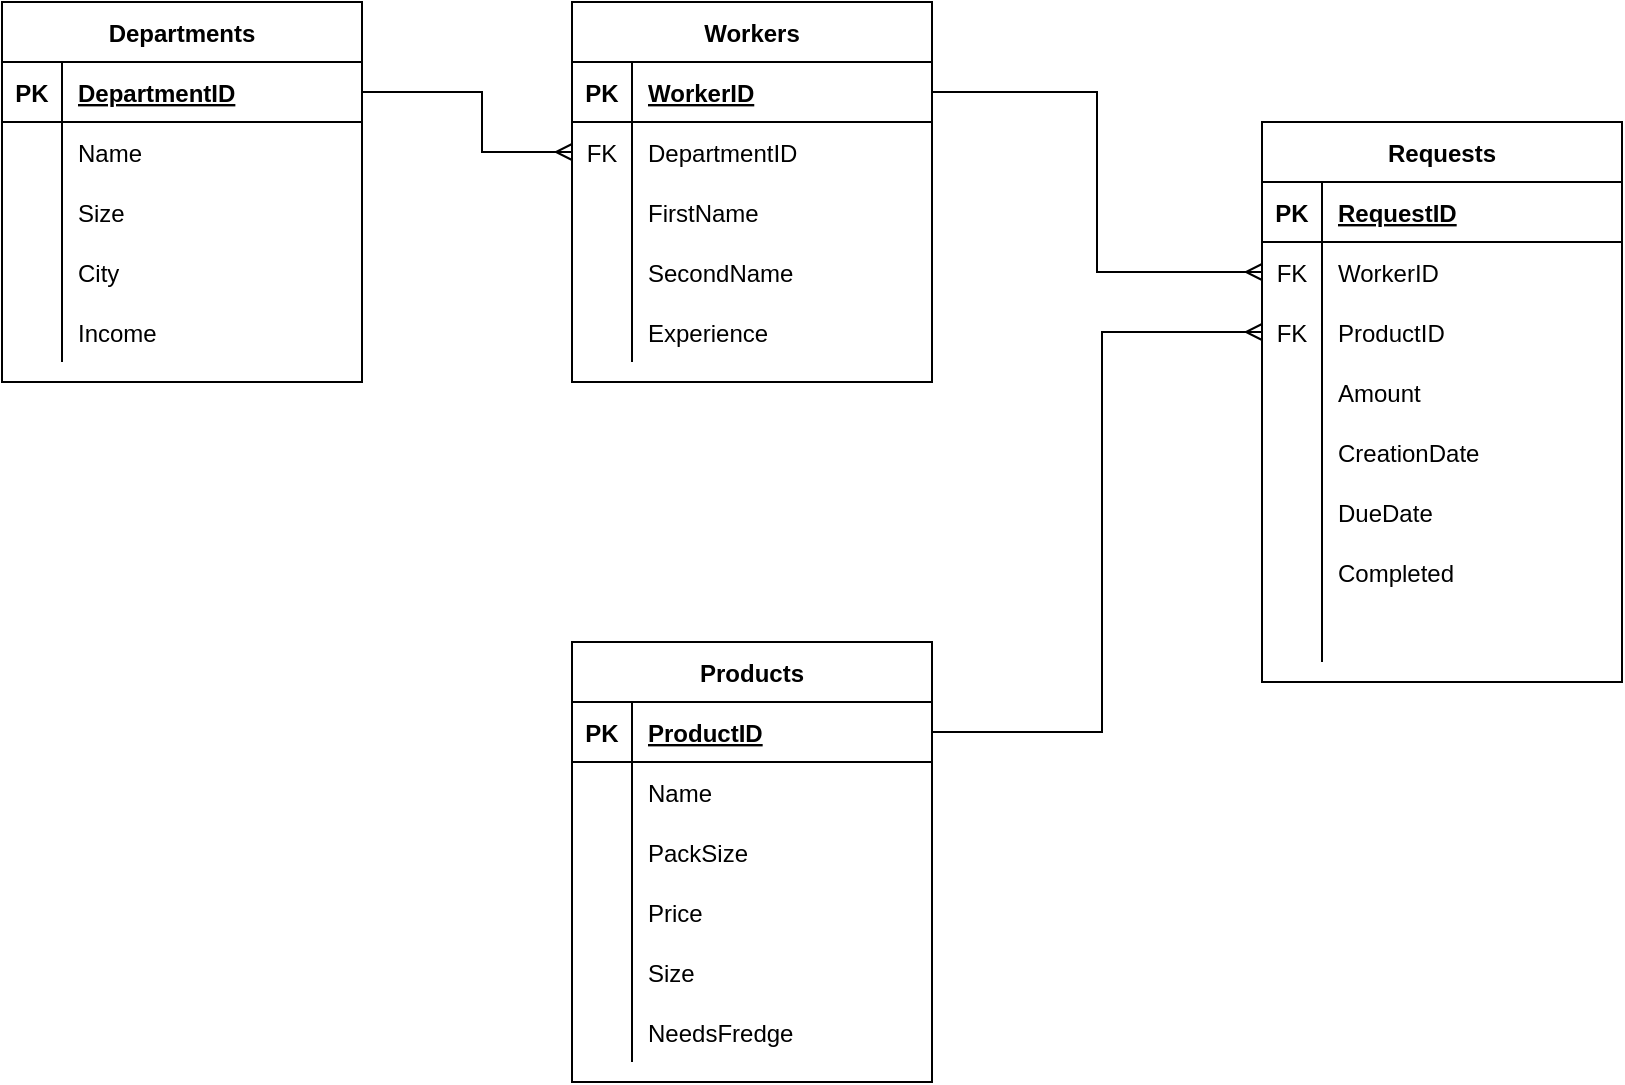 <mxfile version="13.9.9" type="device" pages="2"><diagram id="JBA9lCnYGL79cfKIFQ2S" name="Страница 1"><mxGraphModel dx="1779" dy="644" grid="1" gridSize="10" guides="1" tooltips="1" connect="1" arrows="1" fold="1" page="1" pageScale="1" pageWidth="827" pageHeight="1169" math="0" shadow="0"><root><mxCell id="0"/><mxCell id="1" parent="0"/><mxCell id="MQrUTSWhX9fQGdC_dqaY-1" value="Requests" style="shape=table;startSize=30;container=1;collapsible=1;childLayout=tableLayout;fixedRows=1;rowLines=0;fontStyle=1;align=center;resizeLast=1;" parent="1" vertex="1"><mxGeometry x="480" y="840" width="180" height="280" as="geometry"/></mxCell><mxCell id="MQrUTSWhX9fQGdC_dqaY-2" value="" style="shape=partialRectangle;collapsible=0;dropTarget=0;pointerEvents=0;fillColor=none;top=0;left=0;bottom=1;right=0;points=[[0,0.5],[1,0.5]];portConstraint=eastwest;" parent="MQrUTSWhX9fQGdC_dqaY-1" vertex="1"><mxGeometry y="30" width="180" height="30" as="geometry"/></mxCell><mxCell id="MQrUTSWhX9fQGdC_dqaY-3" value="PK" style="shape=partialRectangle;connectable=0;fillColor=none;top=0;left=0;bottom=0;right=0;fontStyle=1;overflow=hidden;" parent="MQrUTSWhX9fQGdC_dqaY-2" vertex="1"><mxGeometry width="30" height="30" as="geometry"/></mxCell><mxCell id="MQrUTSWhX9fQGdC_dqaY-4" value="RequestID" style="shape=partialRectangle;connectable=0;fillColor=none;top=0;left=0;bottom=0;right=0;align=left;spacingLeft=6;fontStyle=5;overflow=hidden;" parent="MQrUTSWhX9fQGdC_dqaY-2" vertex="1"><mxGeometry x="30" width="150" height="30" as="geometry"/></mxCell><mxCell id="MQrUTSWhX9fQGdC_dqaY-5" value="" style="shape=partialRectangle;collapsible=0;dropTarget=0;pointerEvents=0;fillColor=none;top=0;left=0;bottom=0;right=0;points=[[0,0.5],[1,0.5]];portConstraint=eastwest;" parent="MQrUTSWhX9fQGdC_dqaY-1" vertex="1"><mxGeometry y="60" width="180" height="30" as="geometry"/></mxCell><mxCell id="MQrUTSWhX9fQGdC_dqaY-6" value="FK" style="shape=partialRectangle;connectable=0;fillColor=none;top=0;left=0;bottom=0;right=0;editable=1;overflow=hidden;" parent="MQrUTSWhX9fQGdC_dqaY-5" vertex="1"><mxGeometry width="30" height="30" as="geometry"/></mxCell><mxCell id="MQrUTSWhX9fQGdC_dqaY-7" value="WorkerID" style="shape=partialRectangle;connectable=0;fillColor=none;top=0;left=0;bottom=0;right=0;align=left;spacingLeft=6;overflow=hidden;" parent="MQrUTSWhX9fQGdC_dqaY-5" vertex="1"><mxGeometry x="30" width="150" height="30" as="geometry"/></mxCell><mxCell id="MQrUTSWhX9fQGdC_dqaY-8" style="shape=partialRectangle;collapsible=0;dropTarget=0;pointerEvents=0;fillColor=none;top=0;left=0;bottom=0;right=0;points=[[0,0.5],[1,0.5]];portConstraint=eastwest;" parent="MQrUTSWhX9fQGdC_dqaY-1" vertex="1"><mxGeometry y="90" width="180" height="30" as="geometry"/></mxCell><mxCell id="MQrUTSWhX9fQGdC_dqaY-9" value="FK" style="shape=partialRectangle;connectable=0;fillColor=none;top=0;left=0;bottom=0;right=0;editable=1;overflow=hidden;" parent="MQrUTSWhX9fQGdC_dqaY-8" vertex="1"><mxGeometry width="30" height="30" as="geometry"/></mxCell><mxCell id="MQrUTSWhX9fQGdC_dqaY-10" value="ProductID" style="shape=partialRectangle;connectable=0;fillColor=none;top=0;left=0;bottom=0;right=0;align=left;spacingLeft=6;overflow=hidden;" parent="MQrUTSWhX9fQGdC_dqaY-8" vertex="1"><mxGeometry x="30" width="150" height="30" as="geometry"/></mxCell><mxCell id="MQrUTSWhX9fQGdC_dqaY-11" value="" style="shape=partialRectangle;collapsible=0;dropTarget=0;pointerEvents=0;fillColor=none;top=0;left=0;bottom=0;right=0;points=[[0,0.5],[1,0.5]];portConstraint=eastwest;" parent="MQrUTSWhX9fQGdC_dqaY-1" vertex="1"><mxGeometry y="120" width="180" height="30" as="geometry"/></mxCell><mxCell id="MQrUTSWhX9fQGdC_dqaY-12" value="" style="shape=partialRectangle;connectable=0;fillColor=none;top=0;left=0;bottom=0;right=0;editable=1;overflow=hidden;" parent="MQrUTSWhX9fQGdC_dqaY-11" vertex="1"><mxGeometry width="30" height="30" as="geometry"/></mxCell><mxCell id="MQrUTSWhX9fQGdC_dqaY-13" value="Amount" style="shape=partialRectangle;connectable=0;fillColor=none;top=0;left=0;bottom=0;right=0;align=left;spacingLeft=6;overflow=hidden;" parent="MQrUTSWhX9fQGdC_dqaY-11" vertex="1"><mxGeometry x="30" width="150" height="30" as="geometry"/></mxCell><mxCell id="MQrUTSWhX9fQGdC_dqaY-14" style="shape=partialRectangle;collapsible=0;dropTarget=0;pointerEvents=0;fillColor=none;top=0;left=0;bottom=0;right=0;points=[[0,0.5],[1,0.5]];portConstraint=eastwest;" parent="MQrUTSWhX9fQGdC_dqaY-1" vertex="1"><mxGeometry y="150" width="180" height="30" as="geometry"/></mxCell><mxCell id="MQrUTSWhX9fQGdC_dqaY-15" style="shape=partialRectangle;connectable=0;fillColor=none;top=0;left=0;bottom=0;right=0;editable=1;overflow=hidden;" parent="MQrUTSWhX9fQGdC_dqaY-14" vertex="1"><mxGeometry width="30" height="30" as="geometry"/></mxCell><mxCell id="MQrUTSWhX9fQGdC_dqaY-16" value="CreationDate" style="shape=partialRectangle;connectable=0;fillColor=none;top=0;left=0;bottom=0;right=0;align=left;spacingLeft=6;overflow=hidden;" parent="MQrUTSWhX9fQGdC_dqaY-14" vertex="1"><mxGeometry x="30" width="150" height="30" as="geometry"/></mxCell><mxCell id="MQrUTSWhX9fQGdC_dqaY-17" style="shape=partialRectangle;collapsible=0;dropTarget=0;pointerEvents=0;fillColor=none;top=0;left=0;bottom=0;right=0;points=[[0,0.5],[1,0.5]];portConstraint=eastwest;" parent="MQrUTSWhX9fQGdC_dqaY-1" vertex="1"><mxGeometry y="180" width="180" height="30" as="geometry"/></mxCell><mxCell id="MQrUTSWhX9fQGdC_dqaY-18" style="shape=partialRectangle;connectable=0;fillColor=none;top=0;left=0;bottom=0;right=0;editable=1;overflow=hidden;" parent="MQrUTSWhX9fQGdC_dqaY-17" vertex="1"><mxGeometry width="30" height="30" as="geometry"/></mxCell><mxCell id="MQrUTSWhX9fQGdC_dqaY-19" value="DueDate" style="shape=partialRectangle;connectable=0;fillColor=none;top=0;left=0;bottom=0;right=0;align=left;spacingLeft=6;overflow=hidden;" parent="MQrUTSWhX9fQGdC_dqaY-17" vertex="1"><mxGeometry x="30" width="150" height="30" as="geometry"/></mxCell><mxCell id="MQrUTSWhX9fQGdC_dqaY-20" value="" style="shape=partialRectangle;collapsible=0;dropTarget=0;pointerEvents=0;fillColor=none;top=0;left=0;bottom=0;right=0;points=[[0,0.5],[1,0.5]];portConstraint=eastwest;" parent="MQrUTSWhX9fQGdC_dqaY-1" vertex="1"><mxGeometry y="210" width="180" height="30" as="geometry"/></mxCell><mxCell id="MQrUTSWhX9fQGdC_dqaY-21" value="" style="shape=partialRectangle;connectable=0;fillColor=none;top=0;left=0;bottom=0;right=0;editable=1;overflow=hidden;" parent="MQrUTSWhX9fQGdC_dqaY-20" vertex="1"><mxGeometry width="30" height="30" as="geometry"/></mxCell><mxCell id="MQrUTSWhX9fQGdC_dqaY-22" value="Completed" style="shape=partialRectangle;connectable=0;fillColor=none;top=0;left=0;bottom=0;right=0;align=left;spacingLeft=6;overflow=hidden;" parent="MQrUTSWhX9fQGdC_dqaY-20" vertex="1"><mxGeometry x="30" width="150" height="30" as="geometry"/></mxCell><mxCell id="MQrUTSWhX9fQGdC_dqaY-23" style="shape=partialRectangle;collapsible=0;dropTarget=0;pointerEvents=0;fillColor=none;top=0;left=0;bottom=0;right=0;points=[[0,0.5],[1,0.5]];portConstraint=eastwest;" parent="MQrUTSWhX9fQGdC_dqaY-1" vertex="1"><mxGeometry y="240" width="180" height="30" as="geometry"/></mxCell><mxCell id="MQrUTSWhX9fQGdC_dqaY-24" style="shape=partialRectangle;connectable=0;fillColor=none;top=0;left=0;bottom=0;right=0;editable=1;overflow=hidden;" parent="MQrUTSWhX9fQGdC_dqaY-23" vertex="1"><mxGeometry width="30" height="30" as="geometry"/></mxCell><mxCell id="MQrUTSWhX9fQGdC_dqaY-25" value="" style="shape=partialRectangle;connectable=0;fillColor=none;top=0;left=0;bottom=0;right=0;align=left;spacingLeft=6;overflow=hidden;" parent="MQrUTSWhX9fQGdC_dqaY-23" vertex="1"><mxGeometry x="30" width="150" height="30" as="geometry"/></mxCell><mxCell id="MQrUTSWhX9fQGdC_dqaY-26" style="edgeStyle=orthogonalEdgeStyle;rounded=0;orthogonalLoop=1;jettySize=auto;html=1;exitX=1;exitY=0.5;exitDx=0;exitDy=0;endArrow=ERmany;endFill=0;entryX=0;entryY=0.5;entryDx=0;entryDy=0;" parent="1" source="MQrUTSWhX9fQGdC_dqaY-28" target="MQrUTSWhX9fQGdC_dqaY-5" edge="1"><mxGeometry relative="1" as="geometry"><mxPoint x="390" y="760" as="targetPoint"/></mxGeometry></mxCell><mxCell id="MQrUTSWhX9fQGdC_dqaY-27" value="Workers" style="shape=table;startSize=30;container=1;collapsible=1;childLayout=tableLayout;fixedRows=1;rowLines=0;fontStyle=1;align=center;resizeLast=1;" parent="1" vertex="1"><mxGeometry x="135" y="780" width="180" height="190" as="geometry"/></mxCell><mxCell id="MQrUTSWhX9fQGdC_dqaY-28" value="" style="shape=partialRectangle;collapsible=0;dropTarget=0;pointerEvents=0;fillColor=none;top=0;left=0;bottom=1;right=0;points=[[0,0.5],[1,0.5]];portConstraint=eastwest;" parent="MQrUTSWhX9fQGdC_dqaY-27" vertex="1"><mxGeometry y="30" width="180" height="30" as="geometry"/></mxCell><mxCell id="MQrUTSWhX9fQGdC_dqaY-29" value="PK" style="shape=partialRectangle;connectable=0;fillColor=none;top=0;left=0;bottom=0;right=0;fontStyle=1;overflow=hidden;" parent="MQrUTSWhX9fQGdC_dqaY-28" vertex="1"><mxGeometry width="30" height="30" as="geometry"/></mxCell><mxCell id="MQrUTSWhX9fQGdC_dqaY-30" value="WorkerID" style="shape=partialRectangle;connectable=0;fillColor=none;top=0;left=0;bottom=0;right=0;align=left;spacingLeft=6;fontStyle=5;overflow=hidden;" parent="MQrUTSWhX9fQGdC_dqaY-28" vertex="1"><mxGeometry x="30" width="150" height="30" as="geometry"/></mxCell><mxCell id="MQrUTSWhX9fQGdC_dqaY-31" value="" style="shape=partialRectangle;collapsible=0;dropTarget=0;pointerEvents=0;fillColor=none;top=0;left=0;bottom=0;right=0;points=[[0,0.5],[1,0.5]];portConstraint=eastwest;" parent="MQrUTSWhX9fQGdC_dqaY-27" vertex="1"><mxGeometry y="60" width="180" height="30" as="geometry"/></mxCell><mxCell id="MQrUTSWhX9fQGdC_dqaY-32" value="FK" style="shape=partialRectangle;connectable=0;fillColor=none;top=0;left=0;bottom=0;right=0;editable=1;overflow=hidden;" parent="MQrUTSWhX9fQGdC_dqaY-31" vertex="1"><mxGeometry width="30" height="30" as="geometry"/></mxCell><mxCell id="MQrUTSWhX9fQGdC_dqaY-33" value="DepartmentID" style="shape=partialRectangle;connectable=0;fillColor=none;top=0;left=0;bottom=0;right=0;align=left;spacingLeft=6;overflow=hidden;" parent="MQrUTSWhX9fQGdC_dqaY-31" vertex="1"><mxGeometry x="30" width="150" height="30" as="geometry"/></mxCell><mxCell id="MQrUTSWhX9fQGdC_dqaY-34" value="" style="shape=partialRectangle;collapsible=0;dropTarget=0;pointerEvents=0;fillColor=none;top=0;left=0;bottom=0;right=0;points=[[0,0.5],[1,0.5]];portConstraint=eastwest;" parent="MQrUTSWhX9fQGdC_dqaY-27" vertex="1"><mxGeometry y="90" width="180" height="30" as="geometry"/></mxCell><mxCell id="MQrUTSWhX9fQGdC_dqaY-35" value="" style="shape=partialRectangle;connectable=0;fillColor=none;top=0;left=0;bottom=0;right=0;editable=1;overflow=hidden;" parent="MQrUTSWhX9fQGdC_dqaY-34" vertex="1"><mxGeometry width="30" height="30" as="geometry"/></mxCell><mxCell id="MQrUTSWhX9fQGdC_dqaY-36" value="FirstName" style="shape=partialRectangle;connectable=0;fillColor=none;top=0;left=0;bottom=0;right=0;align=left;spacingLeft=6;overflow=hidden;" parent="MQrUTSWhX9fQGdC_dqaY-34" vertex="1"><mxGeometry x="30" width="150" height="30" as="geometry"/></mxCell><mxCell id="MQrUTSWhX9fQGdC_dqaY-37" style="shape=partialRectangle;collapsible=0;dropTarget=0;pointerEvents=0;fillColor=none;top=0;left=0;bottom=0;right=0;points=[[0,0.5],[1,0.5]];portConstraint=eastwest;" parent="MQrUTSWhX9fQGdC_dqaY-27" vertex="1"><mxGeometry y="120" width="180" height="30" as="geometry"/></mxCell><mxCell id="MQrUTSWhX9fQGdC_dqaY-38" style="shape=partialRectangle;connectable=0;fillColor=none;top=0;left=0;bottom=0;right=0;editable=1;overflow=hidden;" parent="MQrUTSWhX9fQGdC_dqaY-37" vertex="1"><mxGeometry width="30" height="30" as="geometry"/></mxCell><mxCell id="MQrUTSWhX9fQGdC_dqaY-39" value="SecondName" style="shape=partialRectangle;connectable=0;fillColor=none;top=0;left=0;bottom=0;right=0;align=left;spacingLeft=6;overflow=hidden;" parent="MQrUTSWhX9fQGdC_dqaY-37" vertex="1"><mxGeometry x="30" width="150" height="30" as="geometry"/></mxCell><mxCell id="MQrUTSWhX9fQGdC_dqaY-43" style="shape=partialRectangle;collapsible=0;dropTarget=0;pointerEvents=0;fillColor=none;top=0;left=0;bottom=0;right=0;points=[[0,0.5],[1,0.5]];portConstraint=eastwest;" parent="MQrUTSWhX9fQGdC_dqaY-27" vertex="1"><mxGeometry y="150" width="180" height="30" as="geometry"/></mxCell><mxCell id="MQrUTSWhX9fQGdC_dqaY-44" style="shape=partialRectangle;connectable=0;fillColor=none;top=0;left=0;bottom=0;right=0;editable=1;overflow=hidden;" parent="MQrUTSWhX9fQGdC_dqaY-43" vertex="1"><mxGeometry width="30" height="30" as="geometry"/></mxCell><mxCell id="MQrUTSWhX9fQGdC_dqaY-45" value="Experience" style="shape=partialRectangle;connectable=0;fillColor=none;top=0;left=0;bottom=0;right=0;align=left;spacingLeft=6;overflow=hidden;" parent="MQrUTSWhX9fQGdC_dqaY-43" vertex="1"><mxGeometry x="30" width="150" height="30" as="geometry"/></mxCell><mxCell id="MQrUTSWhX9fQGdC_dqaY-46" style="edgeStyle=orthogonalEdgeStyle;rounded=0;orthogonalLoop=1;jettySize=auto;html=1;exitX=1;exitY=0.5;exitDx=0;exitDy=0;endArrow=ERmany;endFill=0;entryX=0;entryY=0.5;entryDx=0;entryDy=0;" parent="1" source="MQrUTSWhX9fQGdC_dqaY-48" target="MQrUTSWhX9fQGdC_dqaY-8" edge="1"><mxGeometry relative="1" as="geometry"><mxPoint x="570" y="970" as="targetPoint"/><mxPoint x="340" y="1045" as="sourcePoint"/><Array as="points"><mxPoint x="400" y="1145"/><mxPoint x="400" y="945"/></Array></mxGeometry></mxCell><mxCell id="MQrUTSWhX9fQGdC_dqaY-47" value="Products" style="shape=table;startSize=30;container=1;collapsible=1;childLayout=tableLayout;fixedRows=1;rowLines=0;fontStyle=1;align=center;resizeLast=1;" parent="1" vertex="1"><mxGeometry x="135" y="1100" width="180" height="220" as="geometry"/></mxCell><mxCell id="MQrUTSWhX9fQGdC_dqaY-48" value="" style="shape=partialRectangle;collapsible=0;dropTarget=0;pointerEvents=0;fillColor=none;top=0;left=0;bottom=1;right=0;points=[[0,0.5],[1,0.5]];portConstraint=eastwest;" parent="MQrUTSWhX9fQGdC_dqaY-47" vertex="1"><mxGeometry y="30" width="180" height="30" as="geometry"/></mxCell><mxCell id="MQrUTSWhX9fQGdC_dqaY-49" value="PK" style="shape=partialRectangle;connectable=0;fillColor=none;top=0;left=0;bottom=0;right=0;fontStyle=1;overflow=hidden;" parent="MQrUTSWhX9fQGdC_dqaY-48" vertex="1"><mxGeometry width="30" height="30" as="geometry"/></mxCell><mxCell id="MQrUTSWhX9fQGdC_dqaY-50" value="ProductID" style="shape=partialRectangle;connectable=0;fillColor=none;top=0;left=0;bottom=0;right=0;align=left;spacingLeft=6;fontStyle=5;overflow=hidden;" parent="MQrUTSWhX9fQGdC_dqaY-48" vertex="1"><mxGeometry x="30" width="150" height="30" as="geometry"/></mxCell><mxCell id="MQrUTSWhX9fQGdC_dqaY-51" style="shape=partialRectangle;collapsible=0;dropTarget=0;pointerEvents=0;fillColor=none;top=0;left=0;bottom=0;right=0;points=[[0,0.5],[1,0.5]];portConstraint=eastwest;" parent="MQrUTSWhX9fQGdC_dqaY-47" vertex="1"><mxGeometry y="60" width="180" height="30" as="geometry"/></mxCell><mxCell id="MQrUTSWhX9fQGdC_dqaY-52" value="" style="shape=partialRectangle;connectable=0;fillColor=none;top=0;left=0;bottom=0;right=0;editable=1;overflow=hidden;" parent="MQrUTSWhX9fQGdC_dqaY-51" vertex="1"><mxGeometry width="30" height="30" as="geometry"/></mxCell><mxCell id="MQrUTSWhX9fQGdC_dqaY-53" value="Name" style="shape=partialRectangle;connectable=0;fillColor=none;top=0;left=0;bottom=0;right=0;align=left;spacingLeft=6;overflow=hidden;" parent="MQrUTSWhX9fQGdC_dqaY-51" vertex="1"><mxGeometry x="30" width="150" height="30" as="geometry"/></mxCell><mxCell id="MQrUTSWhX9fQGdC_dqaY-54" value="" style="shape=partialRectangle;collapsible=0;dropTarget=0;pointerEvents=0;fillColor=none;top=0;left=0;bottom=0;right=0;points=[[0,0.5],[1,0.5]];portConstraint=eastwest;" parent="MQrUTSWhX9fQGdC_dqaY-47" vertex="1"><mxGeometry y="90" width="180" height="30" as="geometry"/></mxCell><mxCell id="MQrUTSWhX9fQGdC_dqaY-55" value="" style="shape=partialRectangle;connectable=0;fillColor=none;top=0;left=0;bottom=0;right=0;editable=1;overflow=hidden;" parent="MQrUTSWhX9fQGdC_dqaY-54" vertex="1"><mxGeometry width="30" height="30" as="geometry"/></mxCell><mxCell id="MQrUTSWhX9fQGdC_dqaY-56" value="PackSize" style="shape=partialRectangle;connectable=0;fillColor=none;top=0;left=0;bottom=0;right=0;align=left;spacingLeft=6;overflow=hidden;" parent="MQrUTSWhX9fQGdC_dqaY-54" vertex="1"><mxGeometry x="30" width="150" height="30" as="geometry"/></mxCell><mxCell id="MQrUTSWhX9fQGdC_dqaY-57" value="" style="shape=partialRectangle;collapsible=0;dropTarget=0;pointerEvents=0;fillColor=none;top=0;left=0;bottom=0;right=0;points=[[0,0.5],[1,0.5]];portConstraint=eastwest;" parent="MQrUTSWhX9fQGdC_dqaY-47" vertex="1"><mxGeometry y="120" width="180" height="30" as="geometry"/></mxCell><mxCell id="MQrUTSWhX9fQGdC_dqaY-58" value="" style="shape=partialRectangle;connectable=0;fillColor=none;top=0;left=0;bottom=0;right=0;editable=1;overflow=hidden;" parent="MQrUTSWhX9fQGdC_dqaY-57" vertex="1"><mxGeometry width="30" height="30" as="geometry"/></mxCell><mxCell id="MQrUTSWhX9fQGdC_dqaY-59" value="Price" style="shape=partialRectangle;connectable=0;fillColor=none;top=0;left=0;bottom=0;right=0;align=left;spacingLeft=6;overflow=hidden;" parent="MQrUTSWhX9fQGdC_dqaY-57" vertex="1"><mxGeometry x="30" width="150" height="30" as="geometry"/></mxCell><mxCell id="MQrUTSWhX9fQGdC_dqaY-60" value="" style="shape=partialRectangle;collapsible=0;dropTarget=0;pointerEvents=0;fillColor=none;top=0;left=0;bottom=0;right=0;points=[[0,0.5],[1,0.5]];portConstraint=eastwest;" parent="MQrUTSWhX9fQGdC_dqaY-47" vertex="1"><mxGeometry y="150" width="180" height="30" as="geometry"/></mxCell><mxCell id="MQrUTSWhX9fQGdC_dqaY-61" value="" style="shape=partialRectangle;connectable=0;fillColor=none;top=0;left=0;bottom=0;right=0;editable=1;overflow=hidden;" parent="MQrUTSWhX9fQGdC_dqaY-60" vertex="1"><mxGeometry width="30" height="30" as="geometry"/></mxCell><mxCell id="MQrUTSWhX9fQGdC_dqaY-62" value="Size" style="shape=partialRectangle;connectable=0;fillColor=none;top=0;left=0;bottom=0;right=0;align=left;spacingLeft=6;overflow=hidden;" parent="MQrUTSWhX9fQGdC_dqaY-60" vertex="1"><mxGeometry x="30" width="150" height="30" as="geometry"/></mxCell><mxCell id="MQrUTSWhX9fQGdC_dqaY-63" value="" style="shape=partialRectangle;collapsible=0;dropTarget=0;pointerEvents=0;fillColor=none;top=0;left=0;bottom=0;right=0;points=[[0,0.5],[1,0.5]];portConstraint=eastwest;" parent="MQrUTSWhX9fQGdC_dqaY-47" vertex="1"><mxGeometry y="180" width="180" height="30" as="geometry"/></mxCell><mxCell id="MQrUTSWhX9fQGdC_dqaY-64" value="" style="shape=partialRectangle;connectable=0;fillColor=none;top=0;left=0;bottom=0;right=0;editable=1;overflow=hidden;" parent="MQrUTSWhX9fQGdC_dqaY-63" vertex="1"><mxGeometry width="30" height="30" as="geometry"/></mxCell><mxCell id="MQrUTSWhX9fQGdC_dqaY-65" value="NeedsFredge" style="shape=partialRectangle;connectable=0;fillColor=none;top=0;left=0;bottom=0;right=0;align=left;spacingLeft=6;overflow=hidden;" parent="MQrUTSWhX9fQGdC_dqaY-63" vertex="1"><mxGeometry x="30" width="150" height="30" as="geometry"/></mxCell><mxCell id="MQrUTSWhX9fQGdC_dqaY-66" value="Departments" style="shape=table;startSize=30;container=1;collapsible=1;childLayout=tableLayout;fixedRows=1;rowLines=0;fontStyle=1;align=center;resizeLast=1;" parent="1" vertex="1"><mxGeometry x="-150" y="780" width="180" height="190" as="geometry"/></mxCell><mxCell id="MQrUTSWhX9fQGdC_dqaY-67" value="" style="shape=partialRectangle;collapsible=0;dropTarget=0;pointerEvents=0;fillColor=none;top=0;left=0;bottom=1;right=0;points=[[0,0.5],[1,0.5]];portConstraint=eastwest;" parent="MQrUTSWhX9fQGdC_dqaY-66" vertex="1"><mxGeometry y="30" width="180" height="30" as="geometry"/></mxCell><mxCell id="MQrUTSWhX9fQGdC_dqaY-68" value="PK" style="shape=partialRectangle;connectable=0;fillColor=none;top=0;left=0;bottom=0;right=0;fontStyle=1;overflow=hidden;" parent="MQrUTSWhX9fQGdC_dqaY-67" vertex="1"><mxGeometry width="30" height="30" as="geometry"/></mxCell><mxCell id="MQrUTSWhX9fQGdC_dqaY-69" value="DepartmentID" style="shape=partialRectangle;connectable=0;fillColor=none;top=0;left=0;bottom=0;right=0;align=left;spacingLeft=6;fontStyle=5;overflow=hidden;" parent="MQrUTSWhX9fQGdC_dqaY-67" vertex="1"><mxGeometry x="30" width="150" height="30" as="geometry"/></mxCell><mxCell id="MQrUTSWhX9fQGdC_dqaY-70" value="" style="shape=partialRectangle;collapsible=0;dropTarget=0;pointerEvents=0;fillColor=none;top=0;left=0;bottom=0;right=0;points=[[0,0.5],[1,0.5]];portConstraint=eastwest;" parent="MQrUTSWhX9fQGdC_dqaY-66" vertex="1"><mxGeometry y="60" width="180" height="30" as="geometry"/></mxCell><mxCell id="MQrUTSWhX9fQGdC_dqaY-71" value="" style="shape=partialRectangle;connectable=0;fillColor=none;top=0;left=0;bottom=0;right=0;editable=1;overflow=hidden;" parent="MQrUTSWhX9fQGdC_dqaY-70" vertex="1"><mxGeometry width="30" height="30" as="geometry"/></mxCell><mxCell id="MQrUTSWhX9fQGdC_dqaY-72" value="Name" style="shape=partialRectangle;connectable=0;fillColor=none;top=0;left=0;bottom=0;right=0;align=left;spacingLeft=6;overflow=hidden;" parent="MQrUTSWhX9fQGdC_dqaY-70" vertex="1"><mxGeometry x="30" width="150" height="30" as="geometry"/></mxCell><mxCell id="MQrUTSWhX9fQGdC_dqaY-73" value="" style="shape=partialRectangle;collapsible=0;dropTarget=0;pointerEvents=0;fillColor=none;top=0;left=0;bottom=0;right=0;points=[[0,0.5],[1,0.5]];portConstraint=eastwest;" parent="MQrUTSWhX9fQGdC_dqaY-66" vertex="1"><mxGeometry y="90" width="180" height="30" as="geometry"/></mxCell><mxCell id="MQrUTSWhX9fQGdC_dqaY-74" value="" style="shape=partialRectangle;connectable=0;fillColor=none;top=0;left=0;bottom=0;right=0;editable=1;overflow=hidden;" parent="MQrUTSWhX9fQGdC_dqaY-73" vertex="1"><mxGeometry width="30" height="30" as="geometry"/></mxCell><mxCell id="MQrUTSWhX9fQGdC_dqaY-75" value="Size" style="shape=partialRectangle;connectable=0;fillColor=none;top=0;left=0;bottom=0;right=0;align=left;spacingLeft=6;overflow=hidden;" parent="MQrUTSWhX9fQGdC_dqaY-73" vertex="1"><mxGeometry x="30" width="150" height="30" as="geometry"/></mxCell><mxCell id="MQrUTSWhX9fQGdC_dqaY-76" style="shape=partialRectangle;collapsible=0;dropTarget=0;pointerEvents=0;fillColor=none;top=0;left=0;bottom=0;right=0;points=[[0,0.5],[1,0.5]];portConstraint=eastwest;" parent="MQrUTSWhX9fQGdC_dqaY-66" vertex="1"><mxGeometry y="120" width="180" height="30" as="geometry"/></mxCell><mxCell id="MQrUTSWhX9fQGdC_dqaY-77" style="shape=partialRectangle;connectable=0;fillColor=none;top=0;left=0;bottom=0;right=0;editable=1;overflow=hidden;" parent="MQrUTSWhX9fQGdC_dqaY-76" vertex="1"><mxGeometry width="30" height="30" as="geometry"/></mxCell><mxCell id="MQrUTSWhX9fQGdC_dqaY-78" value="City" style="shape=partialRectangle;connectable=0;fillColor=none;top=0;left=0;bottom=0;right=0;align=left;spacingLeft=6;overflow=hidden;" parent="MQrUTSWhX9fQGdC_dqaY-76" vertex="1"><mxGeometry x="30" width="150" height="30" as="geometry"/></mxCell><mxCell id="MQrUTSWhX9fQGdC_dqaY-79" value="" style="shape=partialRectangle;collapsible=0;dropTarget=0;pointerEvents=0;fillColor=none;top=0;left=0;bottom=0;right=0;points=[[0,0.5],[1,0.5]];portConstraint=eastwest;" parent="MQrUTSWhX9fQGdC_dqaY-66" vertex="1"><mxGeometry y="150" width="180" height="30" as="geometry"/></mxCell><mxCell id="MQrUTSWhX9fQGdC_dqaY-80" value="" style="shape=partialRectangle;connectable=0;fillColor=none;top=0;left=0;bottom=0;right=0;editable=1;overflow=hidden;" parent="MQrUTSWhX9fQGdC_dqaY-79" vertex="1"><mxGeometry width="30" height="30" as="geometry"/></mxCell><mxCell id="MQrUTSWhX9fQGdC_dqaY-81" value="Income" style="shape=partialRectangle;connectable=0;fillColor=none;top=0;left=0;bottom=0;right=0;align=left;spacingLeft=6;overflow=hidden;" parent="MQrUTSWhX9fQGdC_dqaY-79" vertex="1"><mxGeometry x="30" width="150" height="30" as="geometry"/></mxCell><mxCell id="MQrUTSWhX9fQGdC_dqaY-85" style="edgeStyle=orthogonalEdgeStyle;rounded=0;orthogonalLoop=1;jettySize=auto;html=1;exitX=1;exitY=0.5;exitDx=0;exitDy=0;endArrow=ERmany;endFill=0;entryX=0;entryY=0.5;entryDx=0;entryDy=0;" parent="1" source="MQrUTSWhX9fQGdC_dqaY-67" target="MQrUTSWhX9fQGdC_dqaY-31" edge="1"><mxGeometry relative="1" as="geometry"><mxPoint x="315" y="970" as="targetPoint"/><mxPoint x="25" y="1115" as="sourcePoint"/><Array as="points"><mxPoint x="90" y="825"/><mxPoint x="90" y="855"/></Array></mxGeometry></mxCell></root></mxGraphModel></diagram><diagram id="_WlOd75h7R3ADTDau8TM" name="Страница 2"><mxGraphModel dx="1947" dy="1927" grid="1" gridSize="10" guides="1" tooltips="1" connect="1" arrows="1" fold="1" page="1" pageScale="1" pageWidth="827" pageHeight="1169" math="0" shadow="0"><root><mxCell id="t2hOWC-bfq2sj2ZOZXH2-0"/><mxCell id="t2hOWC-bfq2sj2ZOZXH2-1" parent="t2hOWC-bfq2sj2ZOZXH2-0"/><mxCell id="t2hOWC-bfq2sj2ZOZXH2-2" value="Workers" style="whiteSpace=wrap;html=1;align=center;" vertex="1" parent="t2hOWC-bfq2sj2ZOZXH2-1"><mxGeometry x="380" y="470" width="100" height="40" as="geometry"/></mxCell><mxCell id="t2hOWC-bfq2sj2ZOZXH2-3" value="WorkerID" style="ellipse;whiteSpace=wrap;html=1;align=center;" vertex="1" parent="t2hOWC-bfq2sj2ZOZXH2-1"><mxGeometry x="270" y="540" width="100" height="40" as="geometry"/></mxCell><mxCell id="t2hOWC-bfq2sj2ZOZXH2-5" value="DepartmentID" style="ellipse;whiteSpace=wrap;html=1;align=center;" vertex="1" parent="t2hOWC-bfq2sj2ZOZXH2-1"><mxGeometry x="270" y="590" width="100" height="40" as="geometry"/></mxCell><mxCell id="t2hOWC-bfq2sj2ZOZXH2-6" value="FirstName" style="ellipse;whiteSpace=wrap;html=1;align=center;" vertex="1" parent="t2hOWC-bfq2sj2ZOZXH2-1"><mxGeometry x="270" y="640" width="100" height="40" as="geometry"/></mxCell><mxCell id="t2hOWC-bfq2sj2ZOZXH2-7" value="SecondName" style="ellipse;whiteSpace=wrap;html=1;align=center;" vertex="1" parent="t2hOWC-bfq2sj2ZOZXH2-1"><mxGeometry x="270" y="690" width="100" height="40" as="geometry"/></mxCell><mxCell id="t2hOWC-bfq2sj2ZOZXH2-8" value="Products" style="whiteSpace=wrap;html=1;align=center;" vertex="1" parent="t2hOWC-bfq2sj2ZOZXH2-1"><mxGeometry x="580" y="470" width="100" height="40" as="geometry"/></mxCell><mxCell id="t2hOWC-bfq2sj2ZOZXH2-9" value="Name" style="ellipse;whiteSpace=wrap;html=1;align=center;" vertex="1" parent="t2hOWC-bfq2sj2ZOZXH2-1"><mxGeometry x="650" y="590" width="100" height="40" as="geometry"/></mxCell><mxCell id="t2hOWC-bfq2sj2ZOZXH2-10" value="PackSize" style="ellipse;whiteSpace=wrap;html=1;align=center;" vertex="1" parent="t2hOWC-bfq2sj2ZOZXH2-1"><mxGeometry x="650" y="640" width="100" height="40" as="geometry"/></mxCell><mxCell id="t2hOWC-bfq2sj2ZOZXH2-11" value="Price" style="ellipse;whiteSpace=wrap;html=1;align=center;" vertex="1" parent="t2hOWC-bfq2sj2ZOZXH2-1"><mxGeometry x="650" y="690" width="100" height="40" as="geometry"/></mxCell><mxCell id="t2hOWC-bfq2sj2ZOZXH2-12" value="Size" style="ellipse;whiteSpace=wrap;html=1;align=center;" vertex="1" parent="t2hOWC-bfq2sj2ZOZXH2-1"><mxGeometry x="650" y="740" width="100" height="40" as="geometry"/></mxCell><mxCell id="t2hOWC-bfq2sj2ZOZXH2-13" value="PK" style="text;html=1;align=center;verticalAlign=middle;resizable=0;points=[];autosize=1;" vertex="1" parent="t2hOWC-bfq2sj2ZOZXH2-1"><mxGeometry x="750" y="550" width="30" height="20" as="geometry"/></mxCell><mxCell id="t2hOWC-bfq2sj2ZOZXH2-14" value="" style="endArrow=none;html=1;rounded=0;exitX=0.5;exitY=1;exitDx=0;exitDy=0;" edge="1" parent="t2hOWC-bfq2sj2ZOZXH2-1" source="t2hOWC-bfq2sj2ZOZXH2-8"><mxGeometry relative="1" as="geometry"><mxPoint x="330" y="890" as="sourcePoint"/><mxPoint x="630" y="820" as="targetPoint"/></mxGeometry></mxCell><mxCell id="t2hOWC-bfq2sj2ZOZXH2-15" value="" style="endArrow=none;html=1;rounded=0;exitX=0;exitY=0.5;exitDx=0;exitDy=0;" edge="1" parent="t2hOWC-bfq2sj2ZOZXH2-1" source="t2hOWC-bfq2sj2ZOZXH2-9"><mxGeometry relative="1" as="geometry"><mxPoint x="330" y="940" as="sourcePoint"/><mxPoint x="630" y="610" as="targetPoint"/></mxGeometry></mxCell><mxCell id="t2hOWC-bfq2sj2ZOZXH2-16" value="" style="endArrow=none;html=1;rounded=0;exitX=0;exitY=0.5;exitDx=0;exitDy=0;" edge="1" parent="t2hOWC-bfq2sj2ZOZXH2-1" source="t2hOWC-bfq2sj2ZOZXH2-10"><mxGeometry relative="1" as="geometry"><mxPoint x="340" y="950" as="sourcePoint"/><mxPoint x="630" y="660" as="targetPoint"/></mxGeometry></mxCell><mxCell id="t2hOWC-bfq2sj2ZOZXH2-17" value="" style="endArrow=none;html=1;rounded=0;exitX=0;exitY=0.5;exitDx=0;exitDy=0;" edge="1" parent="t2hOWC-bfq2sj2ZOZXH2-1" source="t2hOWC-bfq2sj2ZOZXH2-11"><mxGeometry relative="1" as="geometry"><mxPoint x="660" y="670" as="sourcePoint"/><mxPoint x="630" y="710" as="targetPoint"/></mxGeometry></mxCell><mxCell id="t2hOWC-bfq2sj2ZOZXH2-18" value="" style="endArrow=none;html=1;rounded=0;exitX=0;exitY=0.5;exitDx=0;exitDy=0;" edge="1" parent="t2hOWC-bfq2sj2ZOZXH2-1"><mxGeometry relative="1" as="geometry"><mxPoint x="650" y="759.76" as="sourcePoint"/><mxPoint x="630" y="760" as="targetPoint"/></mxGeometry></mxCell><mxCell id="t2hOWC-bfq2sj2ZOZXH2-19" value="" style="endArrow=none;html=1;rounded=0;exitX=0.5;exitY=1;exitDx=0;exitDy=0;" edge="1" parent="t2hOWC-bfq2sj2ZOZXH2-1"><mxGeometry relative="1" as="geometry"><mxPoint x="429.41" y="510" as="sourcePoint"/><mxPoint x="429.41" y="830" as="targetPoint"/></mxGeometry></mxCell><mxCell id="t2hOWC-bfq2sj2ZOZXH2-20" value="" style="endArrow=none;html=1;rounded=0;" edge="1" parent="t2hOWC-bfq2sj2ZOZXH2-1"><mxGeometry relative="1" as="geometry"><mxPoint x="370" y="610" as="sourcePoint"/><mxPoint x="430" y="610" as="targetPoint"/></mxGeometry></mxCell><mxCell id="t2hOWC-bfq2sj2ZOZXH2-21" value="" style="endArrow=none;html=1;rounded=0;exitX=1;exitY=0.5;exitDx=0;exitDy=0;" edge="1" parent="t2hOWC-bfq2sj2ZOZXH2-1" source="t2hOWC-bfq2sj2ZOZXH2-6"><mxGeometry relative="1" as="geometry"><mxPoint x="350" y="660" as="sourcePoint"/><mxPoint x="430" y="660" as="targetPoint"/></mxGeometry></mxCell><mxCell id="t2hOWC-bfq2sj2ZOZXH2-22" value="" style="endArrow=none;html=1;rounded=0;" edge="1" parent="t2hOWC-bfq2sj2ZOZXH2-1"><mxGeometry relative="1" as="geometry"><mxPoint x="370" y="710" as="sourcePoint"/><mxPoint x="430" y="710" as="targetPoint"/></mxGeometry></mxCell><mxCell id="t2hOWC-bfq2sj2ZOZXH2-23" value="" style="endArrow=none;html=1;rounded=0;" edge="1" parent="t2hOWC-bfq2sj2ZOZXH2-1"><mxGeometry relative="1" as="geometry"><mxPoint x="370" y="560" as="sourcePoint"/><mxPoint x="430" y="560" as="targetPoint"/></mxGeometry></mxCell><mxCell id="t2hOWC-bfq2sj2ZOZXH2-24" value="Orders" style="whiteSpace=wrap;html=1;align=center;" vertex="1" parent="t2hOWC-bfq2sj2ZOZXH2-1"><mxGeometry x="480" y="350" width="100" height="40" as="geometry"/></mxCell><mxCell id="t2hOWC-bfq2sj2ZOZXH2-25" value="ProductID" style="ellipse;whiteSpace=wrap;html=1;align=center;" vertex="1" parent="t2hOWC-bfq2sj2ZOZXH2-1"><mxGeometry x="545.5" y="90" width="100" height="40" as="geometry"/></mxCell><mxCell id="t2hOWC-bfq2sj2ZOZXH2-26" value="Amount" style="ellipse;whiteSpace=wrap;html=1;align=center;" vertex="1" parent="t2hOWC-bfq2sj2ZOZXH2-1"><mxGeometry x="545.5" y="140" width="100" height="40" as="geometry"/></mxCell><mxCell id="t2hOWC-bfq2sj2ZOZXH2-27" value="" style="endArrow=none;html=1;rounded=0;entryX=0.5;entryY=0;entryDx=0;entryDy=0;" edge="1" parent="t2hOWC-bfq2sj2ZOZXH2-1"><mxGeometry relative="1" as="geometry"><mxPoint x="525" y="10" as="sourcePoint"/><mxPoint x="525" y="350" as="targetPoint"/></mxGeometry></mxCell><mxCell id="t2hOWC-bfq2sj2ZOZXH2-28" value="" style="endArrow=none;html=1;rounded=0;exitX=0;exitY=0.5;exitDx=0;exitDy=0;" edge="1" parent="t2hOWC-bfq2sj2ZOZXH2-1"><mxGeometry relative="1" as="geometry"><mxPoint x="545.5" y="60" as="sourcePoint"/><mxPoint x="525.5" y="60" as="targetPoint"/></mxGeometry></mxCell><mxCell id="t2hOWC-bfq2sj2ZOZXH2-29" value="" style="endArrow=none;html=1;rounded=0;exitX=0;exitY=0.5;exitDx=0;exitDy=0;" edge="1" parent="t2hOWC-bfq2sj2ZOZXH2-1"><mxGeometry relative="1" as="geometry"><mxPoint x="545.5" y="110" as="sourcePoint"/><mxPoint x="525.5" y="110" as="targetPoint"/></mxGeometry></mxCell><mxCell id="t2hOWC-bfq2sj2ZOZXH2-30" value="" style="endArrow=none;html=1;rounded=0;exitX=0;exitY=0.5;exitDx=0;exitDy=0;" edge="1" parent="t2hOWC-bfq2sj2ZOZXH2-1"><mxGeometry relative="1" as="geometry"><mxPoint x="545.5" y="159.76" as="sourcePoint"/><mxPoint x="525.5" y="160" as="targetPoint"/></mxGeometry></mxCell><mxCell id="t2hOWC-bfq2sj2ZOZXH2-31" value="" style="endArrow=none;html=1;rounded=0;" edge="1" parent="t2hOWC-bfq2sj2ZOZXH2-1"><mxGeometry relative="1" as="geometry"><mxPoint x="545.5" y="10" as="sourcePoint"/><mxPoint x="525.5" y="10" as="targetPoint"/></mxGeometry></mxCell><mxCell id="t2hOWC-bfq2sj2ZOZXH2-32" value="OrderID" style="ellipse;whiteSpace=wrap;html=1;align=center;" vertex="1" parent="t2hOWC-bfq2sj2ZOZXH2-1"><mxGeometry x="545.5" y="-10" width="100" height="40" as="geometry"/></mxCell><mxCell id="t2hOWC-bfq2sj2ZOZXH2-33" value="PK" style="text;html=1;align=center;verticalAlign=middle;resizable=0;points=[];autosize=1;" vertex="1" parent="t2hOWC-bfq2sj2ZOZXH2-1"><mxGeometry x="655.5" width="30" height="20" as="geometry"/></mxCell><mxCell id="t2hOWC-bfq2sj2ZOZXH2-34" value="WorkerID" style="ellipse;whiteSpace=wrap;html=1;align=center;" vertex="1" parent="t2hOWC-bfq2sj2ZOZXH2-1"><mxGeometry x="545.5" y="40" width="100" height="40" as="geometry"/></mxCell><mxCell id="t2hOWC-bfq2sj2ZOZXH2-35" value="ProductID" style="ellipse;whiteSpace=wrap;html=1;align=center;" vertex="1" parent="t2hOWC-bfq2sj2ZOZXH2-1"><mxGeometry x="650" y="540" width="100" height="40" as="geometry"/></mxCell><mxCell id="t2hOWC-bfq2sj2ZOZXH2-36" value="" style="endArrow=none;html=1;rounded=0;exitX=0;exitY=0.5;exitDx=0;exitDy=0;" edge="1" parent="t2hOWC-bfq2sj2ZOZXH2-1" source="t2hOWC-bfq2sj2ZOZXH2-35"><mxGeometry relative="1" as="geometry"><mxPoint x="330" y="890" as="sourcePoint"/><mxPoint x="630" y="560" as="targetPoint"/></mxGeometry></mxCell><mxCell id="t2hOWC-bfq2sj2ZOZXH2-37" value="Position" style="ellipse;whiteSpace=wrap;html=1;align=center;" vertex="1" parent="t2hOWC-bfq2sj2ZOZXH2-1"><mxGeometry x="270" y="750" width="100" height="40" as="geometry"/></mxCell><mxCell id="t2hOWC-bfq2sj2ZOZXH2-38" value="" style="endArrow=none;html=1;" edge="1" parent="t2hOWC-bfq2sj2ZOZXH2-1"><mxGeometry width="50" height="50" relative="1" as="geometry"><mxPoint x="370" y="770" as="sourcePoint"/><mxPoint x="430" y="770" as="targetPoint"/></mxGeometry></mxCell><mxCell id="0VeRoCRhJdS8KZldGWlp-85" value="Experience" style="ellipse;whiteSpace=wrap;html=1;align=center;" vertex="1" parent="t2hOWC-bfq2sj2ZOZXH2-1"><mxGeometry x="270" y="810" width="100" height="40" as="geometry"/></mxCell><mxCell id="0VeRoCRhJdS8KZldGWlp-86" value="" style="endArrow=none;html=1;" edge="1" parent="t2hOWC-bfq2sj2ZOZXH2-1"><mxGeometry width="50" height="50" relative="1" as="geometry"><mxPoint x="370" y="830" as="sourcePoint"/><mxPoint x="430" y="830" as="targetPoint"/></mxGeometry></mxCell><mxCell id="0VeRoCRhJdS8KZldGWlp-87" value="PK" style="text;html=1;align=center;verticalAlign=middle;resizable=0;points=[];autosize=1;" vertex="1" parent="t2hOWC-bfq2sj2ZOZXH2-1"><mxGeometry x="230" y="550" width="30" height="20" as="geometry"/></mxCell><mxCell id="0VeRoCRhJdS8KZldGWlp-88" value="NeedsFreedge" style="ellipse;whiteSpace=wrap;html=1;align=center;" vertex="1" parent="t2hOWC-bfq2sj2ZOZXH2-1"><mxGeometry x="650" y="800" width="100" height="40" as="geometry"/></mxCell><mxCell id="0VeRoCRhJdS8KZldGWlp-89" value="" style="endArrow=none;html=1;rounded=0;exitX=0;exitY=0.5;exitDx=0;exitDy=0;" edge="1" parent="t2hOWC-bfq2sj2ZOZXH2-1"><mxGeometry relative="1" as="geometry"><mxPoint x="650" y="819.76" as="sourcePoint"/><mxPoint x="630" y="820" as="targetPoint"/></mxGeometry></mxCell><mxCell id="0VeRoCRhJdS8KZldGWlp-90" value="" style="edgeStyle=entityRelationEdgeStyle;fontSize=12;html=1;endArrow=ERmany;startArrow=ERmany;entryX=0;entryY=0.5;entryDx=0;entryDy=0;exitX=1;exitY=0.5;exitDx=0;exitDy=0;" edge="1" parent="t2hOWC-bfq2sj2ZOZXH2-1" source="t2hOWC-bfq2sj2ZOZXH2-2" target="t2hOWC-bfq2sj2ZOZXH2-8"><mxGeometry width="100" height="100" relative="1" as="geometry"><mxPoint x="380" y="710" as="sourcePoint"/><mxPoint x="480" y="610" as="targetPoint"/></mxGeometry></mxCell><mxCell id="0VeRoCRhJdS8KZldGWlp-91" value="" style="endArrow=none;html=1;rounded=0;entryX=0.5;entryY=1;entryDx=0;entryDy=0;" edge="1" parent="t2hOWC-bfq2sj2ZOZXH2-1" target="t2hOWC-bfq2sj2ZOZXH2-24"><mxGeometry relative="1" as="geometry"><mxPoint x="529" y="490" as="sourcePoint"/><mxPoint x="529" y="360" as="targetPoint"/></mxGeometry></mxCell><mxCell id="ztmu8ULqOhGtjLXuJ_HW-0" value="DueDate" style="ellipse;whiteSpace=wrap;html=1;align=center;" vertex="1" parent="t2hOWC-bfq2sj2ZOZXH2-1"><mxGeometry x="545.5" y="240" width="100" height="40" as="geometry"/></mxCell><mxCell id="ztmu8ULqOhGtjLXuJ_HW-1" value="Completed" style="ellipse;whiteSpace=wrap;html=1;align=center;" vertex="1" parent="t2hOWC-bfq2sj2ZOZXH2-1"><mxGeometry x="545.5" y="290" width="100" height="40" as="geometry"/></mxCell><mxCell id="ztmu8ULqOhGtjLXuJ_HW-2" value="" style="endArrow=none;html=1;rounded=0;exitX=0;exitY=0.5;exitDx=0;exitDy=0;" edge="1" parent="t2hOWC-bfq2sj2ZOZXH2-1"><mxGeometry relative="1" as="geometry"><mxPoint x="545.5" y="210" as="sourcePoint"/><mxPoint x="525.5" y="210" as="targetPoint"/></mxGeometry></mxCell><mxCell id="ztmu8ULqOhGtjLXuJ_HW-3" value="" style="endArrow=none;html=1;rounded=0;exitX=0;exitY=0.5;exitDx=0;exitDy=0;" edge="1" parent="t2hOWC-bfq2sj2ZOZXH2-1"><mxGeometry relative="1" as="geometry"><mxPoint x="545.5" y="260" as="sourcePoint"/><mxPoint x="525.5" y="260" as="targetPoint"/></mxGeometry></mxCell><mxCell id="ztmu8ULqOhGtjLXuJ_HW-4" value="" style="endArrow=none;html=1;rounded=0;exitX=0;exitY=0.5;exitDx=0;exitDy=0;" edge="1" parent="t2hOWC-bfq2sj2ZOZXH2-1"><mxGeometry relative="1" as="geometry"><mxPoint x="545.5" y="309.76" as="sourcePoint"/><mxPoint x="525.5" y="310" as="targetPoint"/></mxGeometry></mxCell><mxCell id="ztmu8ULqOhGtjLXuJ_HW-5" value="CreationDate" style="ellipse;whiteSpace=wrap;html=1;align=center;" vertex="1" parent="t2hOWC-bfq2sj2ZOZXH2-1"><mxGeometry x="545.5" y="190" width="100" height="40" as="geometry"/></mxCell><mxCell id="ztmu8ULqOhGtjLXuJ_HW-6" value="FK" style="text;html=1;align=center;verticalAlign=middle;resizable=0;points=[];autosize=1;" vertex="1" parent="t2hOWC-bfq2sj2ZOZXH2-1"><mxGeometry x="655.5" y="50" width="30" height="20" as="geometry"/></mxCell><mxCell id="ztmu8ULqOhGtjLXuJ_HW-7" value="FK" style="text;html=1;align=center;verticalAlign=middle;resizable=0;points=[];autosize=1;" vertex="1" parent="t2hOWC-bfq2sj2ZOZXH2-1"><mxGeometry x="655.5" y="100" width="30" height="20" as="geometry"/></mxCell><mxCell id="ztmu8ULqOhGtjLXuJ_HW-8" value="FK" style="text;html=1;align=center;verticalAlign=middle;resizable=0;points=[];autosize=1;" vertex="1" parent="t2hOWC-bfq2sj2ZOZXH2-1"><mxGeometry x="230" y="600" width="30" height="20" as="geometry"/></mxCell><mxCell id="ztmu8ULqOhGtjLXuJ_HW-24" value="Departments" style="whiteSpace=wrap;html=1;align=center;" vertex="1" parent="t2hOWC-bfq2sj2ZOZXH2-1"><mxGeometry x="70" y="470" width="100" height="40" as="geometry"/></mxCell><mxCell id="ztmu8ULqOhGtjLXuJ_HW-25" value="DepartmentID" style="ellipse;whiteSpace=wrap;html=1;align=center;" vertex="1" parent="t2hOWC-bfq2sj2ZOZXH2-1"><mxGeometry x="-40" y="540" width="100" height="40" as="geometry"/></mxCell><mxCell id="ztmu8ULqOhGtjLXuJ_HW-26" value="Name" style="ellipse;whiteSpace=wrap;html=1;align=center;" vertex="1" parent="t2hOWC-bfq2sj2ZOZXH2-1"><mxGeometry x="-40" y="590" width="100" height="40" as="geometry"/></mxCell><mxCell id="ztmu8ULqOhGtjLXuJ_HW-27" value="Size" style="ellipse;whiteSpace=wrap;html=1;align=center;" vertex="1" parent="t2hOWC-bfq2sj2ZOZXH2-1"><mxGeometry x="-40" y="640" width="100" height="40" as="geometry"/></mxCell><mxCell id="ztmu8ULqOhGtjLXuJ_HW-28" value="" style="ellipse;whiteSpace=wrap;html=1;align=center;" vertex="1" parent="t2hOWC-bfq2sj2ZOZXH2-1"><mxGeometry x="-40" y="690" width="100" height="40" as="geometry"/></mxCell><mxCell id="ztmu8ULqOhGtjLXuJ_HW-29" value="" style="endArrow=none;html=1;rounded=0;exitX=0.5;exitY=1;exitDx=0;exitDy=0;" edge="1" parent="t2hOWC-bfq2sj2ZOZXH2-1"><mxGeometry relative="1" as="geometry"><mxPoint x="119.41" y="510" as="sourcePoint"/><mxPoint x="119.41" y="830" as="targetPoint"/></mxGeometry></mxCell><mxCell id="ztmu8ULqOhGtjLXuJ_HW-30" value="" style="endArrow=none;html=1;rounded=0;" edge="1" parent="t2hOWC-bfq2sj2ZOZXH2-1"><mxGeometry relative="1" as="geometry"><mxPoint x="60" y="610" as="sourcePoint"/><mxPoint x="120" y="610" as="targetPoint"/></mxGeometry></mxCell><mxCell id="ztmu8ULqOhGtjLXuJ_HW-31" value="" style="endArrow=none;html=1;rounded=0;exitX=1;exitY=0.5;exitDx=0;exitDy=0;" edge="1" parent="t2hOWC-bfq2sj2ZOZXH2-1" source="ztmu8ULqOhGtjLXuJ_HW-27"><mxGeometry relative="1" as="geometry"><mxPoint x="40" y="660" as="sourcePoint"/><mxPoint x="120" y="660" as="targetPoint"/></mxGeometry></mxCell><mxCell id="ztmu8ULqOhGtjLXuJ_HW-32" value="" style="endArrow=none;html=1;rounded=0;" edge="1" parent="t2hOWC-bfq2sj2ZOZXH2-1"><mxGeometry relative="1" as="geometry"><mxPoint x="60" y="710" as="sourcePoint"/><mxPoint x="120" y="710" as="targetPoint"/></mxGeometry></mxCell><mxCell id="ztmu8ULqOhGtjLXuJ_HW-33" value="" style="endArrow=none;html=1;rounded=0;" edge="1" parent="t2hOWC-bfq2sj2ZOZXH2-1"><mxGeometry relative="1" as="geometry"><mxPoint x="60" y="560" as="sourcePoint"/><mxPoint x="120" y="560" as="targetPoint"/></mxGeometry></mxCell><mxCell id="ztmu8ULqOhGtjLXuJ_HW-34" value="" style="ellipse;whiteSpace=wrap;html=1;align=center;" vertex="1" parent="t2hOWC-bfq2sj2ZOZXH2-1"><mxGeometry x="-40" y="750" width="100" height="40" as="geometry"/></mxCell><mxCell id="ztmu8ULqOhGtjLXuJ_HW-35" value="" style="endArrow=none;html=1;" edge="1" parent="t2hOWC-bfq2sj2ZOZXH2-1"><mxGeometry width="50" height="50" relative="1" as="geometry"><mxPoint x="60" y="770" as="sourcePoint"/><mxPoint x="120" y="770" as="targetPoint"/></mxGeometry></mxCell><mxCell id="ztmu8ULqOhGtjLXuJ_HW-36" value="" style="ellipse;whiteSpace=wrap;html=1;align=center;" vertex="1" parent="t2hOWC-bfq2sj2ZOZXH2-1"><mxGeometry x="-40" y="810" width="100" height="40" as="geometry"/></mxCell><mxCell id="ztmu8ULqOhGtjLXuJ_HW-37" value="" style="endArrow=none;html=1;" edge="1" parent="t2hOWC-bfq2sj2ZOZXH2-1"><mxGeometry width="50" height="50" relative="1" as="geometry"><mxPoint x="60" y="830" as="sourcePoint"/><mxPoint x="120" y="830" as="targetPoint"/></mxGeometry></mxCell><mxCell id="ztmu8ULqOhGtjLXuJ_HW-38" value="PK" style="text;html=1;align=center;verticalAlign=middle;resizable=0;points=[];autosize=1;" vertex="1" parent="t2hOWC-bfq2sj2ZOZXH2-1"><mxGeometry x="-80" y="550" width="30" height="20" as="geometry"/></mxCell></root></mxGraphModel></diagram></mxfile>